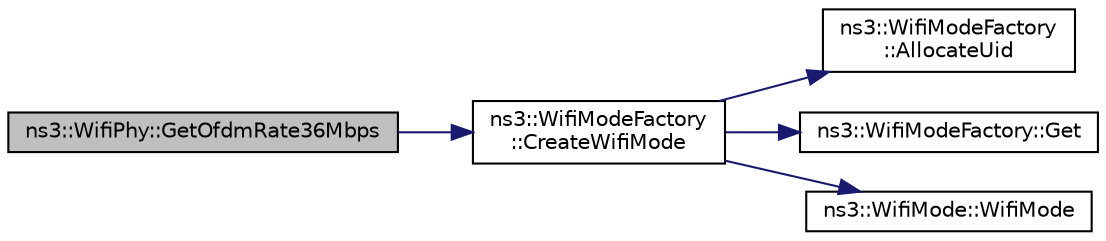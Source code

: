 digraph "ns3::WifiPhy::GetOfdmRate36Mbps"
{
  edge [fontname="Helvetica",fontsize="10",labelfontname="Helvetica",labelfontsize="10"];
  node [fontname="Helvetica",fontsize="10",shape=record];
  rankdir="LR";
  Node1 [label="ns3::WifiPhy::GetOfdmRate36Mbps",height=0.2,width=0.4,color="black", fillcolor="grey75", style="filled", fontcolor="black"];
  Node1 -> Node2 [color="midnightblue",fontsize="10",style="solid"];
  Node2 [label="ns3::WifiModeFactory\l::CreateWifiMode",height=0.2,width=0.4,color="black", fillcolor="white", style="filled",URL="$d2/dcd/classns3_1_1WifiModeFactory.html#a91e233a272c9bd36bca8d51a5da49b41"];
  Node2 -> Node3 [color="midnightblue",fontsize="10",style="solid"];
  Node3 [label="ns3::WifiModeFactory\l::AllocateUid",height=0.2,width=0.4,color="black", fillcolor="white", style="filled",URL="$d2/dcd/classns3_1_1WifiModeFactory.html#a89a9c38617bd3f7be4a8919ce9675996"];
  Node2 -> Node4 [color="midnightblue",fontsize="10",style="solid"];
  Node4 [label="ns3::WifiModeFactory::Get",height=0.2,width=0.4,color="black", fillcolor="white", style="filled",URL="$d2/dcd/classns3_1_1WifiModeFactory.html#a3086868810ff4347e31c63027726f544"];
  Node2 -> Node5 [color="midnightblue",fontsize="10",style="solid"];
  Node5 [label="ns3::WifiMode::WifiMode",height=0.2,width=0.4,color="black", fillcolor="white", style="filled",URL="$d5/d56/classns3_1_1WifiMode.html#a06321569b2b5b0927e2b32d4ec6a9956"];
}
